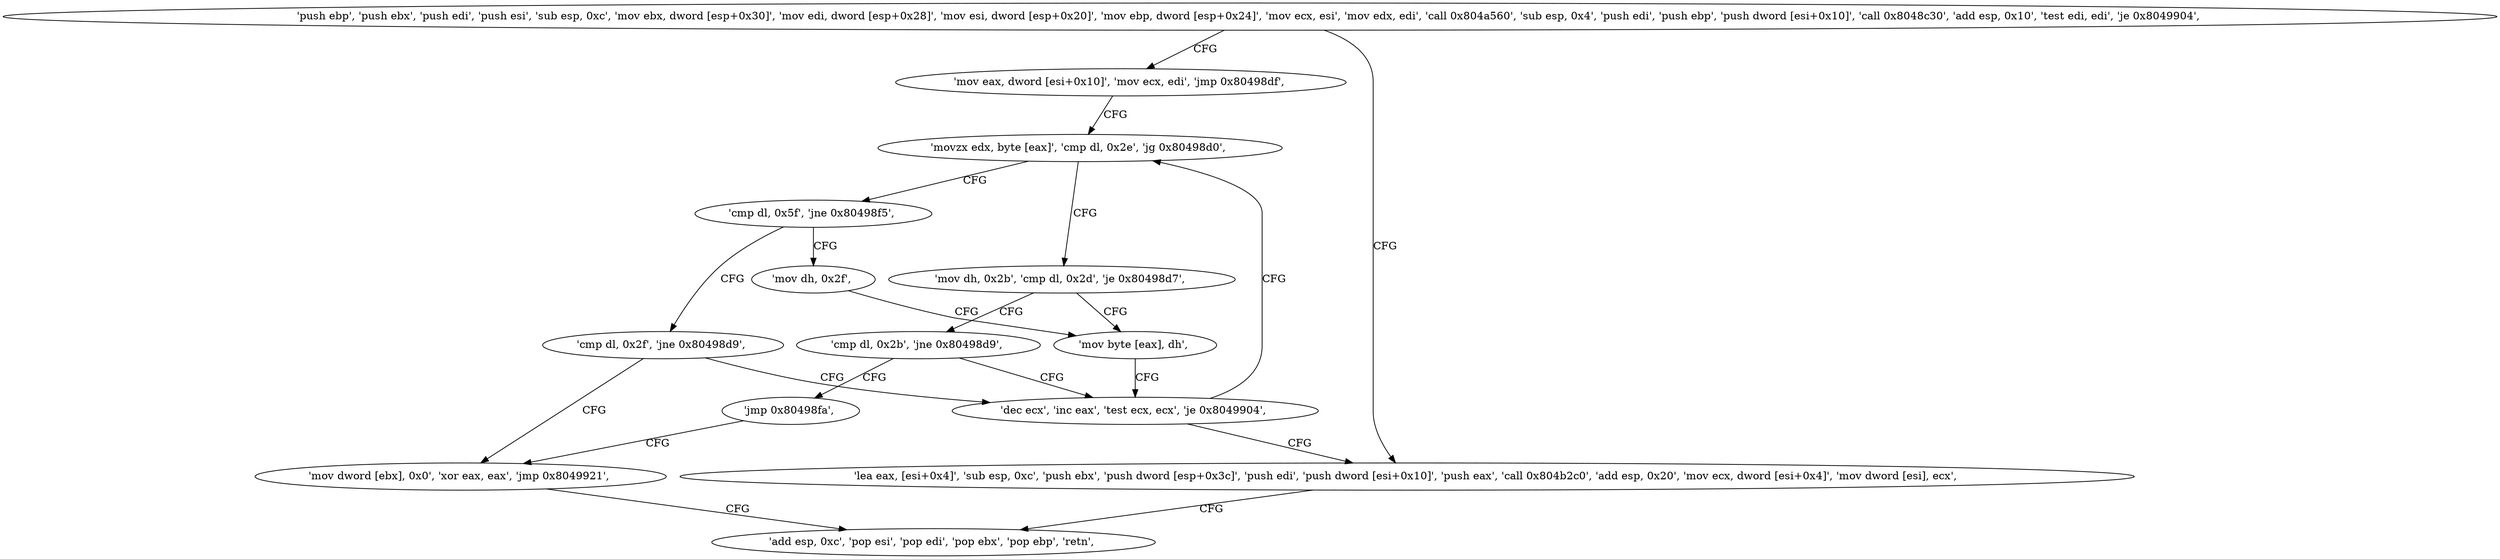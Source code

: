 digraph "func" {
"134518928" [label = "'push ebp', 'push ebx', 'push edi', 'push esi', 'sub esp, 0xc', 'mov ebx, dword [esp+0x30]', 'mov edi, dword [esp+0x28]', 'mov esi, dword [esp+0x20]', 'mov ebp, dword [esp+0x24]', 'mov ecx, esi', 'mov edx, edi', 'call 0x804a560', 'sub esp, 0x4', 'push edi', 'push ebp', 'push dword [esi+0x10]', 'call 0x8048c30', 'add esp, 0x10', 'test edi, edi', 'je 0x8049904', " ]
"134519044" [label = "'lea eax, [esi+0x4]', 'sub esp, 0xc', 'push ebx', 'push dword [esp+0x3c]', 'push edi', 'push dword [esi+0x10]', 'push eax', 'call 0x804b2c0', 'add esp, 0x20', 'mov ecx, dword [esi+0x4]', 'mov dword [esi], ecx', " ]
"134518980" [label = "'mov eax, dword [esi+0x10]', 'mov ecx, edi', 'jmp 0x80498df', " ]
"134519073" [label = "'add esp, 0xc', 'pop esi', 'pop edi', 'pop ebx', 'pop ebp', 'retn', " ]
"134519007" [label = "'movzx edx, byte [eax]', 'cmp dl, 0x2e', 'jg 0x80498d0', " ]
"134518992" [label = "'cmp dl, 0x5f', 'jne 0x80498f5', " ]
"134519015" [label = "'mov dh, 0x2b', 'cmp dl, 0x2d', 'je 0x80498d7', " ]
"134519029" [label = "'cmp dl, 0x2f', 'jne 0x80498d9', " ]
"134518997" [label = "'mov dh, 0x2f', " ]
"134518999" [label = "'mov byte [eax], dh', " ]
"134519022" [label = "'cmp dl, 0x2b', 'jne 0x80498d9', " ]
"134519001" [label = "'dec ecx', 'inc eax', 'test ecx, ecx', 'je 0x8049904', " ]
"134519034" [label = "'mov dword [ebx], 0x0', 'xor eax, eax', 'jmp 0x8049921', " ]
"134519027" [label = "'jmp 0x80498fa', " ]
"134518928" -> "134519044" [ label = "CFG" ]
"134518928" -> "134518980" [ label = "CFG" ]
"134519044" -> "134519073" [ label = "CFG" ]
"134518980" -> "134519007" [ label = "CFG" ]
"134519007" -> "134518992" [ label = "CFG" ]
"134519007" -> "134519015" [ label = "CFG" ]
"134518992" -> "134519029" [ label = "CFG" ]
"134518992" -> "134518997" [ label = "CFG" ]
"134519015" -> "134518999" [ label = "CFG" ]
"134519015" -> "134519022" [ label = "CFG" ]
"134519029" -> "134519001" [ label = "CFG" ]
"134519029" -> "134519034" [ label = "CFG" ]
"134518997" -> "134518999" [ label = "CFG" ]
"134518999" -> "134519001" [ label = "CFG" ]
"134519022" -> "134519001" [ label = "CFG" ]
"134519022" -> "134519027" [ label = "CFG" ]
"134519001" -> "134519044" [ label = "CFG" ]
"134519001" -> "134519007" [ label = "CFG" ]
"134519034" -> "134519073" [ label = "CFG" ]
"134519027" -> "134519034" [ label = "CFG" ]
}
